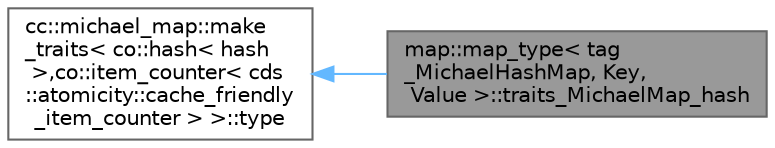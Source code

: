 digraph "map::map_type&lt; tag_MichaelHashMap, Key, Value &gt;::traits_MichaelMap_hash"
{
 // LATEX_PDF_SIZE
  bgcolor="transparent";
  edge [fontname=Helvetica,fontsize=10,labelfontname=Helvetica,labelfontsize=10];
  node [fontname=Helvetica,fontsize=10,shape=box,height=0.2,width=0.4];
  rankdir="LR";
  Node1 [id="Node000001",label="map::map_type\< tag\l_MichaelHashMap, Key,\l Value \>::traits_MichaelMap_hash",height=0.2,width=0.4,color="gray40", fillcolor="grey60", style="filled", fontcolor="black",tooltip=" "];
  Node2 -> Node1 [id="edge2_Node000001_Node000002",dir="back",color="steelblue1",style="solid",tooltip=" "];
  Node2 [id="Node000002",label="cc::michael_map::make\l_traits\< co::hash\< hash\l \>,co::item_counter\< cds\l::atomicity::cache_friendly\l_item_counter \> \>::type",height=0.2,width=0.4,color="gray40", fillcolor="white", style="filled",tooltip=" "];
}
